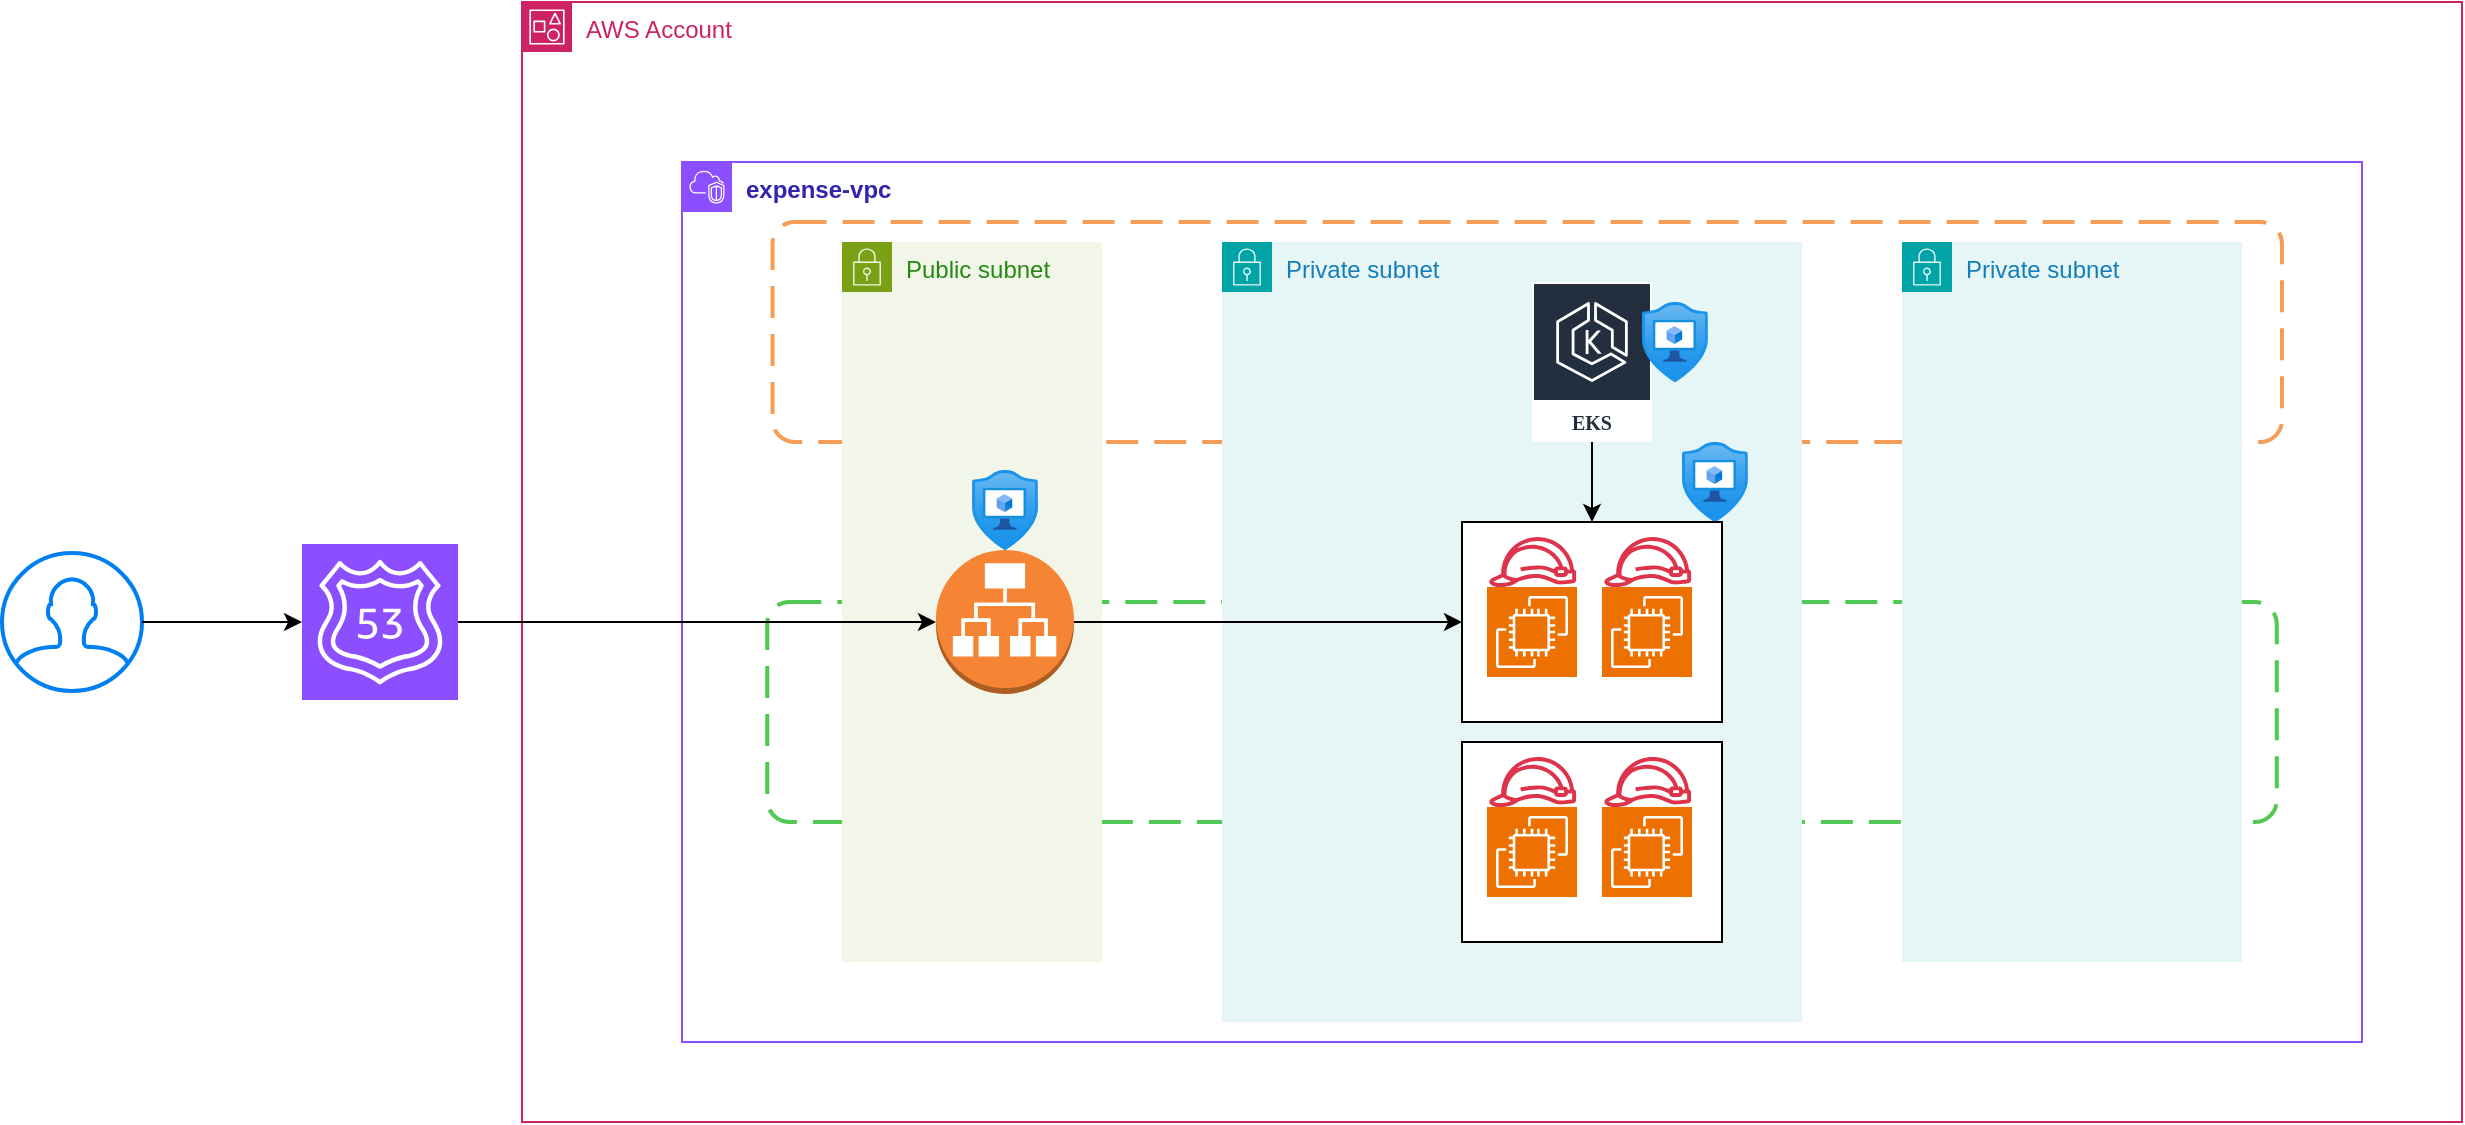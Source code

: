 <mxfile version="24.6.4" type="device">
  <diagram name="Page-1" id="Nd0kubOsKnbU6qBIg2F_">
    <mxGraphModel dx="1900" dy="583" grid="1" gridSize="10" guides="1" tooltips="1" connect="1" arrows="1" fold="1" page="1" pageScale="1" pageWidth="850" pageHeight="1100" math="0" shadow="0">
      <root>
        <mxCell id="0" />
        <mxCell id="1" parent="0" />
        <mxCell id="-K5qhgTDKlDg5EbTOw13-1" value="AWS Account" style="points=[[0,0],[0.25,0],[0.5,0],[0.75,0],[1,0],[1,0.25],[1,0.5],[1,0.75],[1,1],[0.75,1],[0.5,1],[0.25,1],[0,1],[0,0.75],[0,0.5],[0,0.25]];outlineConnect=0;gradientColor=none;html=1;whiteSpace=wrap;fontSize=12;fontStyle=0;container=1;pointerEvents=0;collapsible=0;recursiveResize=0;shape=mxgraph.aws4.group;grIcon=mxgraph.aws4.group_account;strokeColor=#CD2264;fillColor=none;verticalAlign=top;align=left;spacingLeft=30;fontColor=#CD2264;dashed=0;" parent="1" vertex="1">
          <mxGeometry x="-240" y="40" width="970" height="560" as="geometry" />
        </mxCell>
        <mxCell id="-K5qhgTDKlDg5EbTOw13-2" value="&lt;b&gt;&lt;font color=&quot;#3323af&quot;&gt;expense-vpc&lt;/font&gt;&lt;/b&gt;" style="points=[[0,0],[0.25,0],[0.5,0],[0.75,0],[1,0],[1,0.25],[1,0.5],[1,0.75],[1,1],[0.75,1],[0.5,1],[0.25,1],[0,1],[0,0.75],[0,0.5],[0,0.25]];outlineConnect=0;gradientColor=none;html=1;whiteSpace=wrap;fontSize=12;fontStyle=0;container=1;pointerEvents=0;collapsible=0;recursiveResize=0;shape=mxgraph.aws4.group;grIcon=mxgraph.aws4.group_vpc2;strokeColor=#8C4FFF;fillColor=none;verticalAlign=top;align=left;spacingLeft=30;fontColor=#AAB7B8;dashed=0;" parent="-K5qhgTDKlDg5EbTOw13-1" vertex="1">
          <mxGeometry x="80" y="80" width="840" height="440" as="geometry" />
        </mxCell>
        <mxCell id="-K5qhgTDKlDg5EbTOw13-6" value="" style="rounded=1;arcSize=10;dashed=1;strokeColor=#4fc951;fillColor=none;gradientColor=none;dashPattern=8 4;strokeWidth=2;" parent="-K5qhgTDKlDg5EbTOw13-2" vertex="1">
          <mxGeometry x="42.63" y="220" width="754.75" height="110" as="geometry" />
        </mxCell>
        <mxCell id="-K5qhgTDKlDg5EbTOw13-5" value="" style="rounded=1;arcSize=10;dashed=1;strokeColor=#F59D56;fillColor=none;gradientColor=none;dashPattern=8 4;strokeWidth=2;" parent="-K5qhgTDKlDg5EbTOw13-2" vertex="1">
          <mxGeometry x="45.25" y="30" width="754.75" height="110" as="geometry" />
        </mxCell>
        <mxCell id="-K5qhgTDKlDg5EbTOw13-3" value="Public subnet" style="points=[[0,0],[0.25,0],[0.5,0],[0.75,0],[1,0],[1,0.25],[1,0.5],[1,0.75],[1,1],[0.75,1],[0.5,1],[0.25,1],[0,1],[0,0.75],[0,0.5],[0,0.25]];outlineConnect=0;gradientColor=none;html=1;whiteSpace=wrap;fontSize=12;fontStyle=0;container=1;pointerEvents=0;collapsible=0;recursiveResize=0;shape=mxgraph.aws4.group;grIcon=mxgraph.aws4.group_security_group;grStroke=0;strokeColor=#7AA116;fillColor=#F2F6E8;verticalAlign=top;align=left;spacingLeft=30;fontColor=#248814;dashed=0;" parent="-K5qhgTDKlDg5EbTOw13-2" vertex="1">
          <mxGeometry x="80" y="40" width="130" height="360" as="geometry" />
        </mxCell>
        <mxCell id="j5B-vh-n2R6RYfznFofy-1" value="" style="outlineConnect=0;dashed=0;verticalLabelPosition=bottom;verticalAlign=top;align=center;html=1;shape=mxgraph.aws3.application_load_balancer;fillColor=#F58534;gradientColor=none;" vertex="1" parent="-K5qhgTDKlDg5EbTOw13-3">
          <mxGeometry x="47" y="154" width="69" height="72" as="geometry" />
        </mxCell>
        <mxCell id="j5B-vh-n2R6RYfznFofy-2" value="" style="image;aspect=fixed;html=1;points=[];align=center;fontSize=12;image=img/lib/azure2/security/Application_Security_Groups.svg;" vertex="1" parent="-K5qhgTDKlDg5EbTOw13-3">
          <mxGeometry x="65.03" y="114" width="32.94" height="40" as="geometry" />
        </mxCell>
        <mxCell id="-K5qhgTDKlDg5EbTOw13-4" value="Private subnet" style="points=[[0,0],[0.25,0],[0.5,0],[0.75,0],[1,0],[1,0.25],[1,0.5],[1,0.75],[1,1],[0.75,1],[0.5,1],[0.25,1],[0,1],[0,0.75],[0,0.5],[0,0.25]];outlineConnect=0;gradientColor=none;html=1;whiteSpace=wrap;fontSize=12;fontStyle=0;container=1;pointerEvents=0;collapsible=0;recursiveResize=0;shape=mxgraph.aws4.group;grIcon=mxgraph.aws4.group_security_group;grStroke=0;strokeColor=#00A4A6;fillColor=#E6F6F7;verticalAlign=top;align=left;spacingLeft=30;fontColor=#147EBA;dashed=0;" parent="-K5qhgTDKlDg5EbTOw13-2" vertex="1">
          <mxGeometry x="270" y="40" width="290" height="390" as="geometry" />
        </mxCell>
        <mxCell id="j5B-vh-n2R6RYfznFofy-3" value="" style="image;aspect=fixed;html=1;points=[];align=center;fontSize=12;image=img/lib/azure2/security/Application_Security_Groups.svg;" vertex="1" parent="-K5qhgTDKlDg5EbTOw13-4">
          <mxGeometry x="230" y="100" width="32.94" height="40" as="geometry" />
        </mxCell>
        <mxCell id="j5B-vh-n2R6RYfznFofy-16" value="" style="group" vertex="1" connectable="0" parent="-K5qhgTDKlDg5EbTOw13-4">
          <mxGeometry x="120" y="270" width="130" height="120" as="geometry" />
        </mxCell>
        <mxCell id="j5B-vh-n2R6RYfznFofy-17" value="" style="rounded=0;whiteSpace=wrap;html=1;" vertex="1" parent="j5B-vh-n2R6RYfznFofy-16">
          <mxGeometry y="-20" width="130" height="100" as="geometry" />
        </mxCell>
        <mxCell id="j5B-vh-n2R6RYfznFofy-18" value="" style="sketch=0;points=[[0,0,0],[0.25,0,0],[0.5,0,0],[0.75,0,0],[1,0,0],[0,1,0],[0.25,1,0],[0.5,1,0],[0.75,1,0],[1,1,0],[0,0.25,0],[0,0.5,0],[0,0.75,0],[1,0.25,0],[1,0.5,0],[1,0.75,0]];outlineConnect=0;fontColor=#232F3E;fillColor=#ED7100;strokeColor=#ffffff;dashed=0;verticalLabelPosition=bottom;verticalAlign=top;align=center;html=1;fontSize=12;fontStyle=0;aspect=fixed;shape=mxgraph.aws4.resourceIcon;resIcon=mxgraph.aws4.ec2;" vertex="1" parent="j5B-vh-n2R6RYfznFofy-16">
          <mxGeometry x="12.5" y="12.5" width="45" height="45" as="geometry" />
        </mxCell>
        <mxCell id="j5B-vh-n2R6RYfznFofy-19" value="" style="sketch=0;points=[[0,0,0],[0.25,0,0],[0.5,0,0],[0.75,0,0],[1,0,0],[0,1,0],[0.25,1,0],[0.5,1,0],[0.75,1,0],[1,1,0],[0,0.25,0],[0,0.5,0],[0,0.75,0],[1,0.25,0],[1,0.5,0],[1,0.75,0]];outlineConnect=0;fontColor=#232F3E;fillColor=#ED7100;strokeColor=#ffffff;dashed=0;verticalLabelPosition=bottom;verticalAlign=top;align=center;html=1;fontSize=12;fontStyle=0;aspect=fixed;shape=mxgraph.aws4.resourceIcon;resIcon=mxgraph.aws4.ec2;" vertex="1" parent="j5B-vh-n2R6RYfznFofy-16">
          <mxGeometry x="70" y="12.5" width="45" height="45" as="geometry" />
        </mxCell>
        <mxCell id="j5B-vh-n2R6RYfznFofy-20" value="" style="sketch=0;outlineConnect=0;fontColor=#232F3E;gradientColor=none;fillColor=#DD344C;strokeColor=none;dashed=0;verticalLabelPosition=bottom;verticalAlign=top;align=center;html=1;fontSize=12;fontStyle=0;aspect=fixed;pointerEvents=1;shape=mxgraph.aws4.role;" vertex="1" parent="j5B-vh-n2R6RYfznFofy-16">
          <mxGeometry x="13.18" y="-12.5" width="44.32" height="25" as="geometry" />
        </mxCell>
        <mxCell id="j5B-vh-n2R6RYfznFofy-21" value="" style="sketch=0;outlineConnect=0;fontColor=#232F3E;gradientColor=none;fillColor=#DD344C;strokeColor=none;dashed=0;verticalLabelPosition=bottom;verticalAlign=top;align=center;html=1;fontSize=12;fontStyle=0;aspect=fixed;pointerEvents=1;shape=mxgraph.aws4.role;" vertex="1" parent="j5B-vh-n2R6RYfznFofy-16">
          <mxGeometry x="70.68" y="-12.5" width="44.32" height="25" as="geometry" />
        </mxCell>
        <mxCell id="-K5qhgTDKlDg5EbTOw13-7" value="Private subnet" style="points=[[0,0],[0.25,0],[0.5,0],[0.75,0],[1,0],[1,0.25],[1,0.5],[1,0.75],[1,1],[0.75,1],[0.5,1],[0.25,1],[0,1],[0,0.75],[0,0.5],[0,0.25]];outlineConnect=0;gradientColor=none;html=1;whiteSpace=wrap;fontSize=12;fontStyle=0;container=1;pointerEvents=0;collapsible=0;recursiveResize=0;shape=mxgraph.aws4.group;grIcon=mxgraph.aws4.group_security_group;grStroke=0;strokeColor=#00A4A6;fillColor=#E6F6F7;verticalAlign=top;align=left;spacingLeft=30;fontColor=#147EBA;dashed=0;" parent="-K5qhgTDKlDg5EbTOw13-2" vertex="1">
          <mxGeometry x="610" y="40" width="170" height="360" as="geometry" />
        </mxCell>
        <mxCell id="j5B-vh-n2R6RYfznFofy-8" style="edgeStyle=orthogonalEdgeStyle;rounded=0;orthogonalLoop=1;jettySize=auto;html=1;entryX=0.5;entryY=0;entryDx=0;entryDy=0;" edge="1" parent="-K5qhgTDKlDg5EbTOw13-2" source="-K5qhgTDKlDg5EbTOw13-8" target="-K5qhgTDKlDg5EbTOw13-10">
          <mxGeometry relative="1" as="geometry" />
        </mxCell>
        <mxCell id="-K5qhgTDKlDg5EbTOw13-8" value="&lt;font style=&quot;&quot; face=&quot;Verdana&quot;&gt;EKS&lt;/font&gt;" style="sketch=0;outlineConnect=0;fontColor=#232F3E;gradientColor=none;strokeColor=#ffffff;fillColor=#232F3E;dashed=0;verticalLabelPosition=middle;verticalAlign=bottom;align=center;html=1;whiteSpace=wrap;fontSize=10;fontStyle=1;spacing=3;shape=mxgraph.aws4.productIcon;prIcon=mxgraph.aws4.eks;" parent="-K5qhgTDKlDg5EbTOw13-2" vertex="1">
          <mxGeometry x="425" y="60" width="60" height="80" as="geometry" />
        </mxCell>
        <mxCell id="j5B-vh-n2R6RYfznFofy-10" style="edgeStyle=orthogonalEdgeStyle;rounded=0;orthogonalLoop=1;jettySize=auto;html=1;" edge="1" parent="-K5qhgTDKlDg5EbTOw13-2" source="j5B-vh-n2R6RYfznFofy-1" target="-K5qhgTDKlDg5EbTOw13-10">
          <mxGeometry relative="1" as="geometry" />
        </mxCell>
        <mxCell id="j5B-vh-n2R6RYfznFofy-4" value="" style="image;aspect=fixed;html=1;points=[];align=center;fontSize=12;image=img/lib/azure2/security/Application_Security_Groups.svg;" vertex="1" parent="-K5qhgTDKlDg5EbTOw13-2">
          <mxGeometry x="480" y="70" width="32.94" height="40" as="geometry" />
        </mxCell>
        <mxCell id="-K5qhgTDKlDg5EbTOw13-13" value="" style="group" parent="-K5qhgTDKlDg5EbTOw13-2" vertex="1" connectable="0">
          <mxGeometry x="390" y="200" width="130" height="120" as="geometry" />
        </mxCell>
        <mxCell id="-K5qhgTDKlDg5EbTOw13-10" value="" style="rounded=0;whiteSpace=wrap;html=1;" parent="-K5qhgTDKlDg5EbTOw13-13" vertex="1">
          <mxGeometry y="-20" width="130" height="100" as="geometry" />
        </mxCell>
        <mxCell id="-K5qhgTDKlDg5EbTOw13-11" value="" style="sketch=0;points=[[0,0,0],[0.25,0,0],[0.5,0,0],[0.75,0,0],[1,0,0],[0,1,0],[0.25,1,0],[0.5,1,0],[0.75,1,0],[1,1,0],[0,0.25,0],[0,0.5,0],[0,0.75,0],[1,0.25,0],[1,0.5,0],[1,0.75,0]];outlineConnect=0;fontColor=#232F3E;fillColor=#ED7100;strokeColor=#ffffff;dashed=0;verticalLabelPosition=bottom;verticalAlign=top;align=center;html=1;fontSize=12;fontStyle=0;aspect=fixed;shape=mxgraph.aws4.resourceIcon;resIcon=mxgraph.aws4.ec2;" parent="-K5qhgTDKlDg5EbTOw13-13" vertex="1">
          <mxGeometry x="12.5" y="12.5" width="45" height="45" as="geometry" />
        </mxCell>
        <mxCell id="-K5qhgTDKlDg5EbTOw13-12" value="" style="sketch=0;points=[[0,0,0],[0.25,0,0],[0.5,0,0],[0.75,0,0],[1,0,0],[0,1,0],[0.25,1,0],[0.5,1,0],[0.75,1,0],[1,1,0],[0,0.25,0],[0,0.5,0],[0,0.75,0],[1,0.25,0],[1,0.5,0],[1,0.75,0]];outlineConnect=0;fontColor=#232F3E;fillColor=#ED7100;strokeColor=#ffffff;dashed=0;verticalLabelPosition=bottom;verticalAlign=top;align=center;html=1;fontSize=12;fontStyle=0;aspect=fixed;shape=mxgraph.aws4.resourceIcon;resIcon=mxgraph.aws4.ec2;" parent="-K5qhgTDKlDg5EbTOw13-13" vertex="1">
          <mxGeometry x="70" y="12.5" width="45" height="45" as="geometry" />
        </mxCell>
        <mxCell id="j5B-vh-n2R6RYfznFofy-5" value="" style="sketch=0;outlineConnect=0;fontColor=#232F3E;gradientColor=none;fillColor=#DD344C;strokeColor=none;dashed=0;verticalLabelPosition=bottom;verticalAlign=top;align=center;html=1;fontSize=12;fontStyle=0;aspect=fixed;pointerEvents=1;shape=mxgraph.aws4.role;" vertex="1" parent="-K5qhgTDKlDg5EbTOw13-13">
          <mxGeometry x="13.18" y="-12.5" width="44.32" height="25" as="geometry" />
        </mxCell>
        <mxCell id="j5B-vh-n2R6RYfznFofy-6" value="" style="sketch=0;outlineConnect=0;fontColor=#232F3E;gradientColor=none;fillColor=#DD344C;strokeColor=none;dashed=0;verticalLabelPosition=bottom;verticalAlign=top;align=center;html=1;fontSize=12;fontStyle=0;aspect=fixed;pointerEvents=1;shape=mxgraph.aws4.role;" vertex="1" parent="-K5qhgTDKlDg5EbTOw13-13">
          <mxGeometry x="70.68" y="-12.5" width="44.32" height="25" as="geometry" />
        </mxCell>
        <mxCell id="j5B-vh-n2R6RYfznFofy-12" style="edgeStyle=orthogonalEdgeStyle;rounded=0;orthogonalLoop=1;jettySize=auto;html=1;" edge="1" parent="1" source="j5B-vh-n2R6RYfznFofy-11" target="j5B-vh-n2R6RYfznFofy-1">
          <mxGeometry relative="1" as="geometry" />
        </mxCell>
        <mxCell id="j5B-vh-n2R6RYfznFofy-11" value="" style="sketch=0;points=[[0,0,0],[0.25,0,0],[0.5,0,0],[0.75,0,0],[1,0,0],[0,1,0],[0.25,1,0],[0.5,1,0],[0.75,1,0],[1,1,0],[0,0.25,0],[0,0.5,0],[0,0.75,0],[1,0.25,0],[1,0.5,0],[1,0.75,0]];outlineConnect=0;fontColor=#232F3E;fillColor=#8C4FFF;strokeColor=#ffffff;dashed=0;verticalLabelPosition=bottom;verticalAlign=top;align=center;html=1;fontSize=12;fontStyle=0;aspect=fixed;shape=mxgraph.aws4.resourceIcon;resIcon=mxgraph.aws4.route_53;" vertex="1" parent="1">
          <mxGeometry x="-350" y="311" width="78" height="78" as="geometry" />
        </mxCell>
        <mxCell id="j5B-vh-n2R6RYfznFofy-13" value="" style="html=1;verticalLabelPosition=bottom;align=center;labelBackgroundColor=#ffffff;verticalAlign=top;strokeWidth=2;strokeColor=#0080F0;shadow=0;dashed=0;shape=mxgraph.ios7.icons.user;" vertex="1" parent="1">
          <mxGeometry x="-500" y="315.5" width="70" height="69" as="geometry" />
        </mxCell>
        <mxCell id="j5B-vh-n2R6RYfznFofy-14" style="edgeStyle=orthogonalEdgeStyle;rounded=0;orthogonalLoop=1;jettySize=auto;html=1;entryX=0;entryY=0.5;entryDx=0;entryDy=0;entryPerimeter=0;" edge="1" parent="1" source="j5B-vh-n2R6RYfznFofy-13" target="j5B-vh-n2R6RYfznFofy-11">
          <mxGeometry relative="1" as="geometry" />
        </mxCell>
      </root>
    </mxGraphModel>
  </diagram>
</mxfile>

